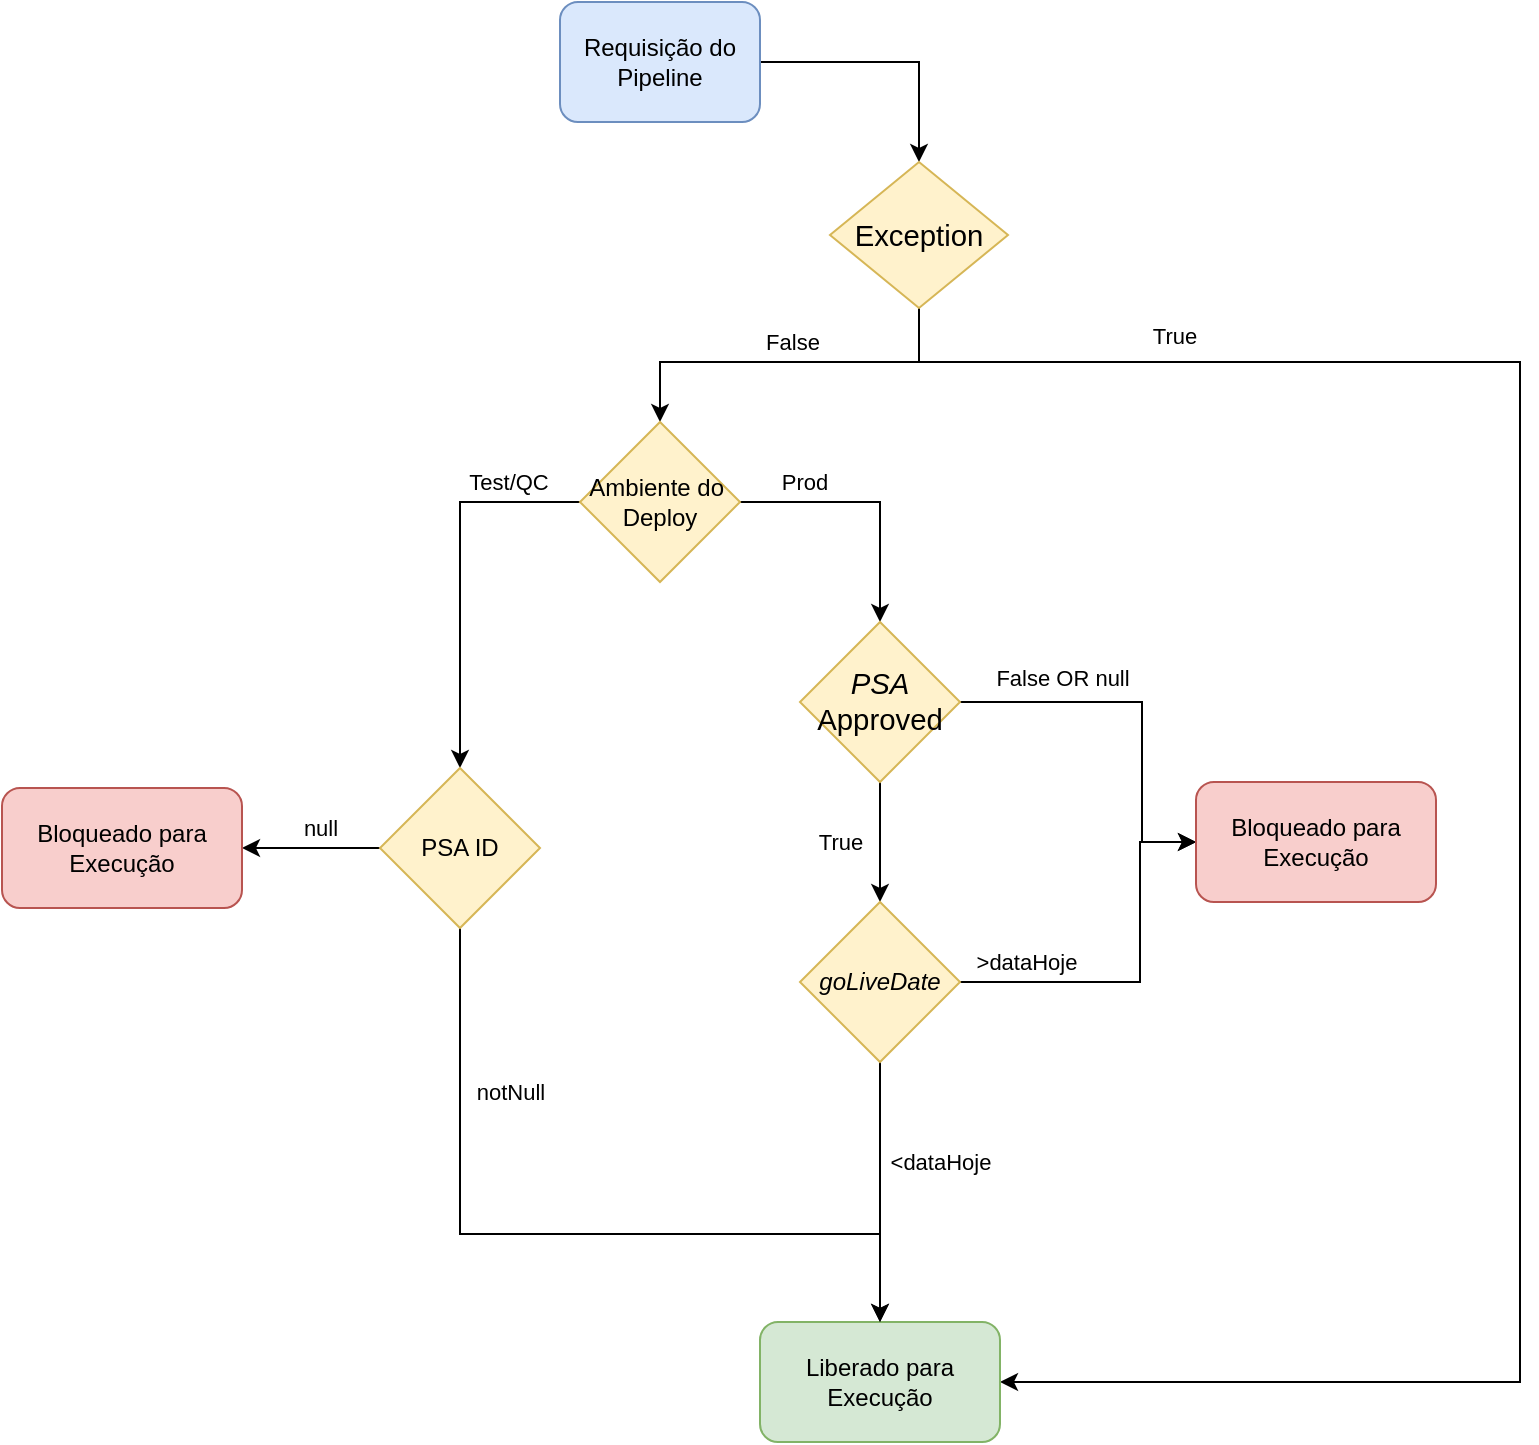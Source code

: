 <mxfile version="14.6.11" type="github">
  <diagram id="prtHgNgQTEPvFCAcTncT" name="Page-1">
    <mxGraphModel dx="1421" dy="541" grid="0" gridSize="10" guides="1" tooltips="1" connect="1" arrows="1" fold="1" page="0" pageScale="1" pageWidth="827" pageHeight="1169" math="0" shadow="0">
      <root>
        <mxCell id="0" />
        <mxCell id="1" parent="0" />
        <mxCell id="P2mCXTFYUP4-GHEFsYgf-11" style="edgeStyle=orthogonalEdgeStyle;rounded=0;orthogonalLoop=1;jettySize=auto;html=1;entryX=0.5;entryY=0;entryDx=0;entryDy=0;" edge="1" parent="1" source="P2mCXTFYUP4-GHEFsYgf-2" target="P2mCXTFYUP4-GHEFsYgf-8">
          <mxGeometry relative="1" as="geometry" />
        </mxCell>
        <mxCell id="P2mCXTFYUP4-GHEFsYgf-2" value="Requisição do Pipeline" style="rounded=1;whiteSpace=wrap;html=1;fillColor=#dae8fc;strokeColor=#6c8ebf;" vertex="1" parent="1">
          <mxGeometry x="170" y="80" width="100" height="60" as="geometry" />
        </mxCell>
        <mxCell id="P2mCXTFYUP4-GHEFsYgf-14" style="edgeStyle=orthogonalEdgeStyle;rounded=0;orthogonalLoop=1;jettySize=auto;html=1;entryX=0.5;entryY=0;entryDx=0;entryDy=0;" edge="1" parent="1" source="P2mCXTFYUP4-GHEFsYgf-8" target="P2mCXTFYUP4-GHEFsYgf-20">
          <mxGeometry relative="1" as="geometry">
            <mxPoint x="220" y="280" as="targetPoint" />
            <Array as="points">
              <mxPoint x="350" y="260" />
              <mxPoint x="220" y="260" />
            </Array>
          </mxGeometry>
        </mxCell>
        <mxCell id="P2mCXTFYUP4-GHEFsYgf-18" value="False" style="edgeLabel;html=1;align=center;verticalAlign=middle;resizable=0;points=[];" vertex="1" connectable="0" parent="P2mCXTFYUP4-GHEFsYgf-14">
          <mxGeometry x="0.032" y="-2" relative="1" as="geometry">
            <mxPoint x="5" y="-8" as="offset" />
          </mxGeometry>
        </mxCell>
        <mxCell id="P2mCXTFYUP4-GHEFsYgf-15" style="edgeStyle=orthogonalEdgeStyle;rounded=0;orthogonalLoop=1;jettySize=auto;html=1;entryX=1;entryY=0.5;entryDx=0;entryDy=0;" edge="1" parent="1" source="P2mCXTFYUP4-GHEFsYgf-8" target="P2mCXTFYUP4-GHEFsYgf-19">
          <mxGeometry relative="1" as="geometry">
            <mxPoint x="474" y="280" as="targetPoint" />
            <Array as="points">
              <mxPoint x="350" y="260" />
              <mxPoint x="650" y="260" />
              <mxPoint x="650" y="770" />
            </Array>
          </mxGeometry>
        </mxCell>
        <mxCell id="P2mCXTFYUP4-GHEFsYgf-16" value="True" style="edgeLabel;html=1;align=center;verticalAlign=middle;resizable=0;points=[];" vertex="1" connectable="0" parent="P2mCXTFYUP4-GHEFsYgf-15">
          <mxGeometry x="0.222" y="3" relative="1" as="geometry">
            <mxPoint x="-176" y="-356" as="offset" />
          </mxGeometry>
        </mxCell>
        <mxCell id="P2mCXTFYUP4-GHEFsYgf-8" value="&lt;span lang=&quot;EN-US&quot; style=&quot;font-size: 11pt ; font-family: &amp;#34;calibri&amp;#34; , sans-serif&quot;&gt;Exception&lt;/span&gt;" style="rhombus;whiteSpace=wrap;html=1;fillColor=#fff2cc;strokeColor=#d6b656;" vertex="1" parent="1">
          <mxGeometry x="305" y="160" width="89" height="73" as="geometry" />
        </mxCell>
        <mxCell id="P2mCXTFYUP4-GHEFsYgf-19" value="Liberado para Execução" style="rounded=1;whiteSpace=wrap;html=1;fillColor=#d5e8d4;strokeColor=#82b366;" vertex="1" parent="1">
          <mxGeometry x="270" y="740" width="120" height="60" as="geometry" />
        </mxCell>
        <mxCell id="P2mCXTFYUP4-GHEFsYgf-28" style="edgeStyle=orthogonalEdgeStyle;rounded=0;orthogonalLoop=1;jettySize=auto;html=1;entryX=0.5;entryY=0;entryDx=0;entryDy=0;exitX=1;exitY=0.5;exitDx=0;exitDy=0;" edge="1" parent="1" source="P2mCXTFYUP4-GHEFsYgf-20" target="P2mCXTFYUP4-GHEFsYgf-27">
          <mxGeometry relative="1" as="geometry">
            <Array as="points">
              <mxPoint x="330" y="330" />
            </Array>
          </mxGeometry>
        </mxCell>
        <mxCell id="P2mCXTFYUP4-GHEFsYgf-29" value="Prod" style="edgeLabel;html=1;align=center;verticalAlign=middle;resizable=0;points=[];" vertex="1" connectable="0" parent="P2mCXTFYUP4-GHEFsYgf-28">
          <mxGeometry x="-0.199" relative="1" as="geometry">
            <mxPoint x="-20" y="-10" as="offset" />
          </mxGeometry>
        </mxCell>
        <mxCell id="P2mCXTFYUP4-GHEFsYgf-40" style="edgeStyle=orthogonalEdgeStyle;rounded=0;orthogonalLoop=1;jettySize=auto;html=1;entryX=0.5;entryY=0;entryDx=0;entryDy=0;" edge="1" parent="1" source="P2mCXTFYUP4-GHEFsYgf-20" target="P2mCXTFYUP4-GHEFsYgf-39">
          <mxGeometry relative="1" as="geometry" />
        </mxCell>
        <mxCell id="P2mCXTFYUP4-GHEFsYgf-41" value="Test/QC" style="edgeLabel;html=1;align=center;verticalAlign=middle;resizable=0;points=[];" vertex="1" connectable="0" parent="P2mCXTFYUP4-GHEFsYgf-40">
          <mxGeometry x="-0.833" y="-1" relative="1" as="geometry">
            <mxPoint x="-20" y="-9" as="offset" />
          </mxGeometry>
        </mxCell>
        <mxCell id="P2mCXTFYUP4-GHEFsYgf-20" value="Ambiente do&amp;nbsp;&lt;br&gt;Deploy" style="rhombus;whiteSpace=wrap;html=1;fillColor=#fff2cc;strokeColor=#d6b656;" vertex="1" parent="1">
          <mxGeometry x="180" y="290" width="80" height="80" as="geometry" />
        </mxCell>
        <mxCell id="P2mCXTFYUP4-GHEFsYgf-31" value="True" style="edgeStyle=orthogonalEdgeStyle;rounded=0;orthogonalLoop=1;jettySize=auto;html=1;" edge="1" parent="1" source="P2mCXTFYUP4-GHEFsYgf-27" target="P2mCXTFYUP4-GHEFsYgf-30">
          <mxGeometry y="-20" relative="1" as="geometry">
            <mxPoint as="offset" />
          </mxGeometry>
        </mxCell>
        <mxCell id="P2mCXTFYUP4-GHEFsYgf-33" style="edgeStyle=orthogonalEdgeStyle;rounded=0;orthogonalLoop=1;jettySize=auto;html=1;entryX=0;entryY=0.5;entryDx=0;entryDy=0;" edge="1" parent="1" source="P2mCXTFYUP4-GHEFsYgf-27" target="P2mCXTFYUP4-GHEFsYgf-32">
          <mxGeometry relative="1" as="geometry">
            <Array as="points">
              <mxPoint x="461" y="430" />
              <mxPoint x="461" y="500" />
            </Array>
          </mxGeometry>
        </mxCell>
        <mxCell id="P2mCXTFYUP4-GHEFsYgf-34" value="False OR null" style="edgeLabel;html=1;align=center;verticalAlign=middle;resizable=0;points=[];" vertex="1" connectable="0" parent="P2mCXTFYUP4-GHEFsYgf-33">
          <mxGeometry x="-0.25" y="-1" relative="1" as="geometry">
            <mxPoint x="-20" y="-13" as="offset" />
          </mxGeometry>
        </mxCell>
        <mxCell id="P2mCXTFYUP4-GHEFsYgf-27" value="&lt;span style=&quot;font-size: 11pt ; font-family: &amp;#34;calibri&amp;#34; , sans-serif&quot;&gt;&lt;i&gt;PSA&lt;/i&gt;&lt;br&gt;Approved&lt;/span&gt;" style="rhombus;whiteSpace=wrap;html=1;fillColor=#fff2cc;strokeColor=#d6b656;" vertex="1" parent="1">
          <mxGeometry x="290" y="390" width="80" height="80" as="geometry" />
        </mxCell>
        <mxCell id="P2mCXTFYUP4-GHEFsYgf-35" style="edgeStyle=orthogonalEdgeStyle;rounded=0;orthogonalLoop=1;jettySize=auto;html=1;entryX=0;entryY=0.5;entryDx=0;entryDy=0;" edge="1" parent="1" source="P2mCXTFYUP4-GHEFsYgf-30" target="P2mCXTFYUP4-GHEFsYgf-32">
          <mxGeometry relative="1" as="geometry">
            <Array as="points">
              <mxPoint x="460" y="570" />
              <mxPoint x="460" y="500" />
            </Array>
          </mxGeometry>
        </mxCell>
        <mxCell id="P2mCXTFYUP4-GHEFsYgf-36" value="&amp;gt;dataHoje" style="edgeLabel;html=1;align=center;verticalAlign=middle;resizable=0;points=[];" vertex="1" connectable="0" parent="P2mCXTFYUP4-GHEFsYgf-35">
          <mxGeometry x="-0.808" relative="1" as="geometry">
            <mxPoint x="15" y="-10" as="offset" />
          </mxGeometry>
        </mxCell>
        <mxCell id="P2mCXTFYUP4-GHEFsYgf-37" style="edgeStyle=orthogonalEdgeStyle;rounded=0;orthogonalLoop=1;jettySize=auto;html=1;entryX=0.5;entryY=0;entryDx=0;entryDy=0;" edge="1" parent="1" source="P2mCXTFYUP4-GHEFsYgf-30" target="P2mCXTFYUP4-GHEFsYgf-19">
          <mxGeometry relative="1" as="geometry" />
        </mxCell>
        <mxCell id="P2mCXTFYUP4-GHEFsYgf-38" value="&amp;lt;dataHoje" style="edgeLabel;html=1;align=center;verticalAlign=middle;resizable=0;points=[];" vertex="1" connectable="0" parent="P2mCXTFYUP4-GHEFsYgf-37">
          <mxGeometry x="-0.24" y="-2" relative="1" as="geometry">
            <mxPoint x="32" as="offset" />
          </mxGeometry>
        </mxCell>
        <mxCell id="P2mCXTFYUP4-GHEFsYgf-30" value="&lt;i&gt;goLiveDate&lt;/i&gt;" style="rhombus;whiteSpace=wrap;html=1;fillColor=#fff2cc;strokeColor=#d6b656;" vertex="1" parent="1">
          <mxGeometry x="290" y="530" width="80" height="80" as="geometry" />
        </mxCell>
        <mxCell id="P2mCXTFYUP4-GHEFsYgf-32" value="Bloqueado para Execução" style="rounded=1;whiteSpace=wrap;html=1;fillColor=#f8cecc;strokeColor=#b85450;" vertex="1" parent="1">
          <mxGeometry x="488" y="470" width="120" height="60" as="geometry" />
        </mxCell>
        <mxCell id="P2mCXTFYUP4-GHEFsYgf-43" style="edgeStyle=orthogonalEdgeStyle;rounded=0;orthogonalLoop=1;jettySize=auto;html=1;entryX=1;entryY=0.5;entryDx=0;entryDy=0;" edge="1" parent="1" source="P2mCXTFYUP4-GHEFsYgf-39" target="P2mCXTFYUP4-GHEFsYgf-42">
          <mxGeometry relative="1" as="geometry" />
        </mxCell>
        <mxCell id="P2mCXTFYUP4-GHEFsYgf-44" value="null" style="edgeLabel;html=1;align=center;verticalAlign=middle;resizable=0;points=[];" vertex="1" connectable="0" parent="P2mCXTFYUP4-GHEFsYgf-43">
          <mxGeometry x="-0.22" y="-1" relative="1" as="geometry">
            <mxPoint x="-3" y="-9" as="offset" />
          </mxGeometry>
        </mxCell>
        <mxCell id="P2mCXTFYUP4-GHEFsYgf-45" style="edgeStyle=orthogonalEdgeStyle;rounded=0;orthogonalLoop=1;jettySize=auto;html=1;entryX=0.5;entryY=0;entryDx=0;entryDy=0;exitX=0.5;exitY=1;exitDx=0;exitDy=0;" edge="1" parent="1" source="P2mCXTFYUP4-GHEFsYgf-39" target="P2mCXTFYUP4-GHEFsYgf-19">
          <mxGeometry relative="1" as="geometry">
            <mxPoint x="105" y="584" as="sourcePoint" />
            <Array as="points">
              <mxPoint x="120" y="570" />
              <mxPoint x="120" y="696" />
              <mxPoint x="330" y="696" />
            </Array>
          </mxGeometry>
        </mxCell>
        <mxCell id="P2mCXTFYUP4-GHEFsYgf-46" value="notNull" style="edgeLabel;html=1;align=center;verticalAlign=middle;resizable=0;points=[];" vertex="1" connectable="0" parent="P2mCXTFYUP4-GHEFsYgf-45">
          <mxGeometry x="-0.487" relative="1" as="geometry">
            <mxPoint x="25" y="-23" as="offset" />
          </mxGeometry>
        </mxCell>
        <mxCell id="P2mCXTFYUP4-GHEFsYgf-39" value="PSA ID" style="rhombus;whiteSpace=wrap;html=1;fillColor=#fff2cc;strokeColor=#d6b656;" vertex="1" parent="1">
          <mxGeometry x="80" y="463" width="80" height="80" as="geometry" />
        </mxCell>
        <mxCell id="P2mCXTFYUP4-GHEFsYgf-42" value="Bloqueado para Execução" style="rounded=1;whiteSpace=wrap;html=1;fillColor=#f8cecc;strokeColor=#b85450;" vertex="1" parent="1">
          <mxGeometry x="-109" y="473" width="120" height="60" as="geometry" />
        </mxCell>
      </root>
    </mxGraphModel>
  </diagram>
</mxfile>
